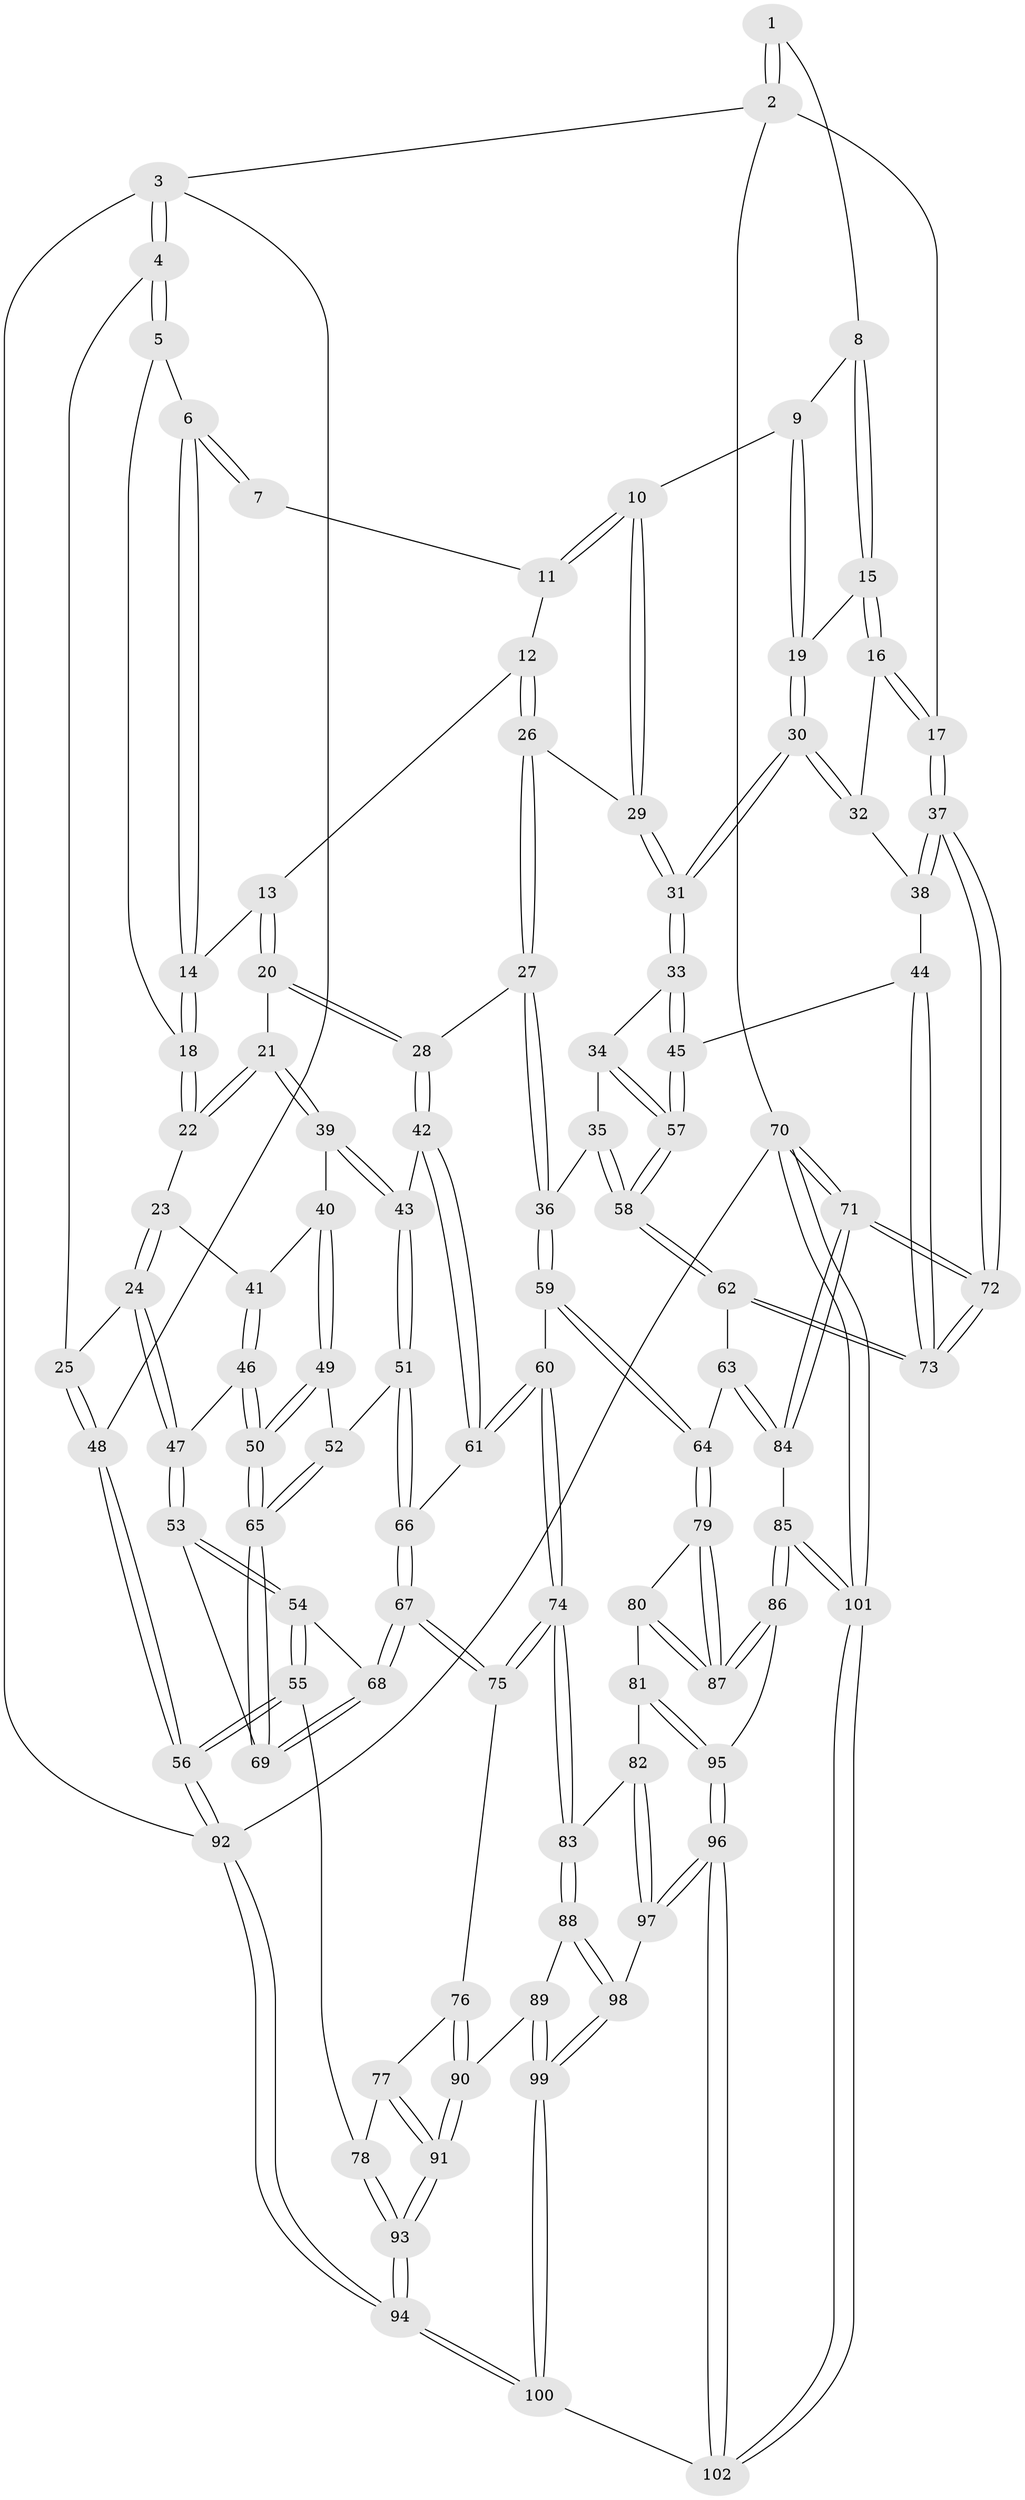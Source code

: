 // Generated by graph-tools (version 1.1) at 2025/17/03/09/25 04:17:21]
// undirected, 102 vertices, 252 edges
graph export_dot {
graph [start="1"]
  node [color=gray90,style=filled];
  1 [pos="+0.8159674805895881+0"];
  2 [pos="+1+0"];
  3 [pos="+0+0"];
  4 [pos="+0+0"];
  5 [pos="+0.12775448463428998+0"];
  6 [pos="+0.571685040967752+0"];
  7 [pos="+0.6652548480605941+0"];
  8 [pos="+0.8303638901634313+0"];
  9 [pos="+0.8206574728748041+0.07904345170307751"];
  10 [pos="+0.7511956471542072+0.19225021959919245"];
  11 [pos="+0.6845988055163447+0.037962420025851325"];
  12 [pos="+0.6700731809648489+0.19358062698507647"];
  13 [pos="+0.5247799729305659+0.07620199479451792"];
  14 [pos="+0.5240052785713167+0.07274140213942604"];
  15 [pos="+0.9349369206791669+0.15454699846560963"];
  16 [pos="+1+0.17401717158196578"];
  17 [pos="+1+0.13023727331342724"];
  18 [pos="+0.3535850580539523+0.16001394174954828"];
  19 [pos="+0.8694600299824786+0.19883974835847001"];
  20 [pos="+0.5265083279630889+0.23025997592097833"];
  21 [pos="+0.45738232821667724+0.2567890853676034"];
  22 [pos="+0.3408165968413308+0.20981288141229612"];
  23 [pos="+0.3196540274079528+0.22653292143089096"];
  24 [pos="+0.18004656449783163+0.24142511698188632"];
  25 [pos="+0.15403672788396755+0.21704268498522428"];
  26 [pos="+0.6848646718452052+0.2321455113238125"];
  27 [pos="+0.6220053559817629+0.3043735908029935"];
  28 [pos="+0.6201655153133393+0.3041350791378976"];
  29 [pos="+0.7457264555133667+0.216394377198834"];
  30 [pos="+0.8492327795494583+0.2622075358760667"];
  31 [pos="+0.8446428100796185+0.26541342758563014"];
  32 [pos="+0.9222068046639228+0.26669598984021947"];
  33 [pos="+0.8347149472018051+0.32689589390332185"];
  34 [pos="+0.8125839728566797+0.3442974063303456"];
  35 [pos="+0.6900163668456706+0.3483989892391719"];
  36 [pos="+0.6337747177897217+0.3207925327043363"];
  37 [pos="+1+0.340396141002388"];
  38 [pos="+0.9505997849024018+0.30339289724645385"];
  39 [pos="+0.44498132202260193+0.315605499785615"];
  40 [pos="+0.39414550638566587+0.33834336004549415"];
  41 [pos="+0.331241183370007+0.27605323006209426"];
  42 [pos="+0.5247479180117248+0.3820387442063478"];
  43 [pos="+0.4548349272226022+0.33360603409095196"];
  44 [pos="+0.9551004303239512+0.4388077258887228"];
  45 [pos="+0.9477375886796084+0.43587928527169306"];
  46 [pos="+0.31064732168352555+0.38899765912788464"];
  47 [pos="+0.1832285015606663+0.34348461073032677"];
  48 [pos="+0+0.4788651205291872"];
  49 [pos="+0.3932372573944488+0.34091573340083564"];
  50 [pos="+0.3167952097146049+0.3969161726673266"];
  51 [pos="+0.4255779592953765+0.409151501005214"];
  52 [pos="+0.4141385903693985+0.40155166587086105"];
  53 [pos="+0.13056435248683307+0.44527442587176846"];
  54 [pos="+0.12350710640999599+0.455586551743933"];
  55 [pos="+0.03436030100539965+0.5408552510803344"];
  56 [pos="+0+0.543606736408861"];
  57 [pos="+0.7751875942114367+0.4758717353927781"];
  58 [pos="+0.7587710433343055+0.4926871020926541"];
  59 [pos="+0.6306240984261066+0.5225809811459834"];
  60 [pos="+0.5962524887658905+0.5336461874410888"];
  61 [pos="+0.49282274332764664+0.46717706588798796"];
  62 [pos="+0.7564140955377592+0.4980408095153839"];
  63 [pos="+0.7380079435306561+0.5317376923370962"];
  64 [pos="+0.7200935373234152+0.5394033435235079"];
  65 [pos="+0.31712463729295337+0.3978858780543963"];
  66 [pos="+0.4639499087981781+0.47143686814080143"];
  67 [pos="+0.36173897492915935+0.5484471066293759"];
  68 [pos="+0.32891728237638146+0.49176785806843326"];
  69 [pos="+0.3163000911698877+0.4315230703411232"];
  70 [pos="+1+1"];
  71 [pos="+1+0.6689893722083343"];
  72 [pos="+1+0.6021752216219227"];
  73 [pos="+1+0.5290346692604109"];
  74 [pos="+0.545959697072587+0.6452883777858758"];
  75 [pos="+0.35970777467381937+0.5567346837019957"];
  76 [pos="+0.3576797437673046+0.5595079743972967"];
  77 [pos="+0.11557607616156532+0.5724091770811103"];
  78 [pos="+0.07402736445889309+0.5663439765316104"];
  79 [pos="+0.7182396328796498+0.5694740236706407"];
  80 [pos="+0.6650591814068353+0.6954457644750334"];
  81 [pos="+0.6627597031038187+0.6968299818137634"];
  82 [pos="+0.6391881479801427+0.6997978450933465"];
  83 [pos="+0.5474642156209439+0.6652454912494605"];
  84 [pos="+1+0.6942041478197138"];
  85 [pos="+0.9037703979656624+0.7454733604352368"];
  86 [pos="+0.7960338346569085+0.7298588613596814"];
  87 [pos="+0.7725962701335664+0.7122954864444071"];
  88 [pos="+0.5413885268727815+0.6746154950922902"];
  89 [pos="+0.42884271900536436+0.6942810968523109"];
  90 [pos="+0.34379843228609475+0.6712631500226354"];
  91 [pos="+0.32029421758753085+0.7065659034284971"];
  92 [pos="+0+1"];
  93 [pos="+0.2577864359522024+0.8996376977011481"];
  94 [pos="+0.2613799227685697+1"];
  95 [pos="+0.7049533242780797+0.7937900606908401"];
  96 [pos="+0.6734411760132253+0.8562273722996122"];
  97 [pos="+0.6327160155730488+0.7540924360523372"];
  98 [pos="+0.5194082444459522+0.8104354642966385"];
  99 [pos="+0.4874795781022334+0.9121841080363133"];
  100 [pos="+0.4679353731086559+1"];
  101 [pos="+0.7037262222430222+1"];
  102 [pos="+0.6384661674660441+1"];
  1 -- 2;
  1 -- 2;
  1 -- 8;
  2 -- 3;
  2 -- 17;
  2 -- 70;
  3 -- 4;
  3 -- 4;
  3 -- 48;
  3 -- 92;
  4 -- 5;
  4 -- 5;
  4 -- 25;
  5 -- 6;
  5 -- 18;
  6 -- 7;
  6 -- 7;
  6 -- 14;
  6 -- 14;
  7 -- 11;
  8 -- 9;
  8 -- 15;
  8 -- 15;
  9 -- 10;
  9 -- 19;
  9 -- 19;
  10 -- 11;
  10 -- 11;
  10 -- 29;
  10 -- 29;
  11 -- 12;
  12 -- 13;
  12 -- 26;
  12 -- 26;
  13 -- 14;
  13 -- 20;
  13 -- 20;
  14 -- 18;
  14 -- 18;
  15 -- 16;
  15 -- 16;
  15 -- 19;
  16 -- 17;
  16 -- 17;
  16 -- 32;
  17 -- 37;
  17 -- 37;
  18 -- 22;
  18 -- 22;
  19 -- 30;
  19 -- 30;
  20 -- 21;
  20 -- 28;
  20 -- 28;
  21 -- 22;
  21 -- 22;
  21 -- 39;
  21 -- 39;
  22 -- 23;
  23 -- 24;
  23 -- 24;
  23 -- 41;
  24 -- 25;
  24 -- 47;
  24 -- 47;
  25 -- 48;
  25 -- 48;
  26 -- 27;
  26 -- 27;
  26 -- 29;
  27 -- 28;
  27 -- 36;
  27 -- 36;
  28 -- 42;
  28 -- 42;
  29 -- 31;
  29 -- 31;
  30 -- 31;
  30 -- 31;
  30 -- 32;
  30 -- 32;
  31 -- 33;
  31 -- 33;
  32 -- 38;
  33 -- 34;
  33 -- 45;
  33 -- 45;
  34 -- 35;
  34 -- 57;
  34 -- 57;
  35 -- 36;
  35 -- 58;
  35 -- 58;
  36 -- 59;
  36 -- 59;
  37 -- 38;
  37 -- 38;
  37 -- 72;
  37 -- 72;
  38 -- 44;
  39 -- 40;
  39 -- 43;
  39 -- 43;
  40 -- 41;
  40 -- 49;
  40 -- 49;
  41 -- 46;
  41 -- 46;
  42 -- 43;
  42 -- 61;
  42 -- 61;
  43 -- 51;
  43 -- 51;
  44 -- 45;
  44 -- 73;
  44 -- 73;
  45 -- 57;
  45 -- 57;
  46 -- 47;
  46 -- 50;
  46 -- 50;
  47 -- 53;
  47 -- 53;
  48 -- 56;
  48 -- 56;
  49 -- 50;
  49 -- 50;
  49 -- 52;
  50 -- 65;
  50 -- 65;
  51 -- 52;
  51 -- 66;
  51 -- 66;
  52 -- 65;
  52 -- 65;
  53 -- 54;
  53 -- 54;
  53 -- 69;
  54 -- 55;
  54 -- 55;
  54 -- 68;
  55 -- 56;
  55 -- 56;
  55 -- 78;
  56 -- 92;
  56 -- 92;
  57 -- 58;
  57 -- 58;
  58 -- 62;
  58 -- 62;
  59 -- 60;
  59 -- 64;
  59 -- 64;
  60 -- 61;
  60 -- 61;
  60 -- 74;
  60 -- 74;
  61 -- 66;
  62 -- 63;
  62 -- 73;
  62 -- 73;
  63 -- 64;
  63 -- 84;
  63 -- 84;
  64 -- 79;
  64 -- 79;
  65 -- 69;
  65 -- 69;
  66 -- 67;
  66 -- 67;
  67 -- 68;
  67 -- 68;
  67 -- 75;
  67 -- 75;
  68 -- 69;
  68 -- 69;
  70 -- 71;
  70 -- 71;
  70 -- 101;
  70 -- 101;
  70 -- 92;
  71 -- 72;
  71 -- 72;
  71 -- 84;
  71 -- 84;
  72 -- 73;
  72 -- 73;
  74 -- 75;
  74 -- 75;
  74 -- 83;
  74 -- 83;
  75 -- 76;
  76 -- 77;
  76 -- 90;
  76 -- 90;
  77 -- 78;
  77 -- 91;
  77 -- 91;
  78 -- 93;
  78 -- 93;
  79 -- 80;
  79 -- 87;
  79 -- 87;
  80 -- 81;
  80 -- 87;
  80 -- 87;
  81 -- 82;
  81 -- 95;
  81 -- 95;
  82 -- 83;
  82 -- 97;
  82 -- 97;
  83 -- 88;
  83 -- 88;
  84 -- 85;
  85 -- 86;
  85 -- 86;
  85 -- 101;
  85 -- 101;
  86 -- 87;
  86 -- 87;
  86 -- 95;
  88 -- 89;
  88 -- 98;
  88 -- 98;
  89 -- 90;
  89 -- 99;
  89 -- 99;
  90 -- 91;
  90 -- 91;
  91 -- 93;
  91 -- 93;
  92 -- 94;
  92 -- 94;
  93 -- 94;
  93 -- 94;
  94 -- 100;
  94 -- 100;
  95 -- 96;
  95 -- 96;
  96 -- 97;
  96 -- 97;
  96 -- 102;
  96 -- 102;
  97 -- 98;
  98 -- 99;
  98 -- 99;
  99 -- 100;
  99 -- 100;
  100 -- 102;
  101 -- 102;
  101 -- 102;
}
